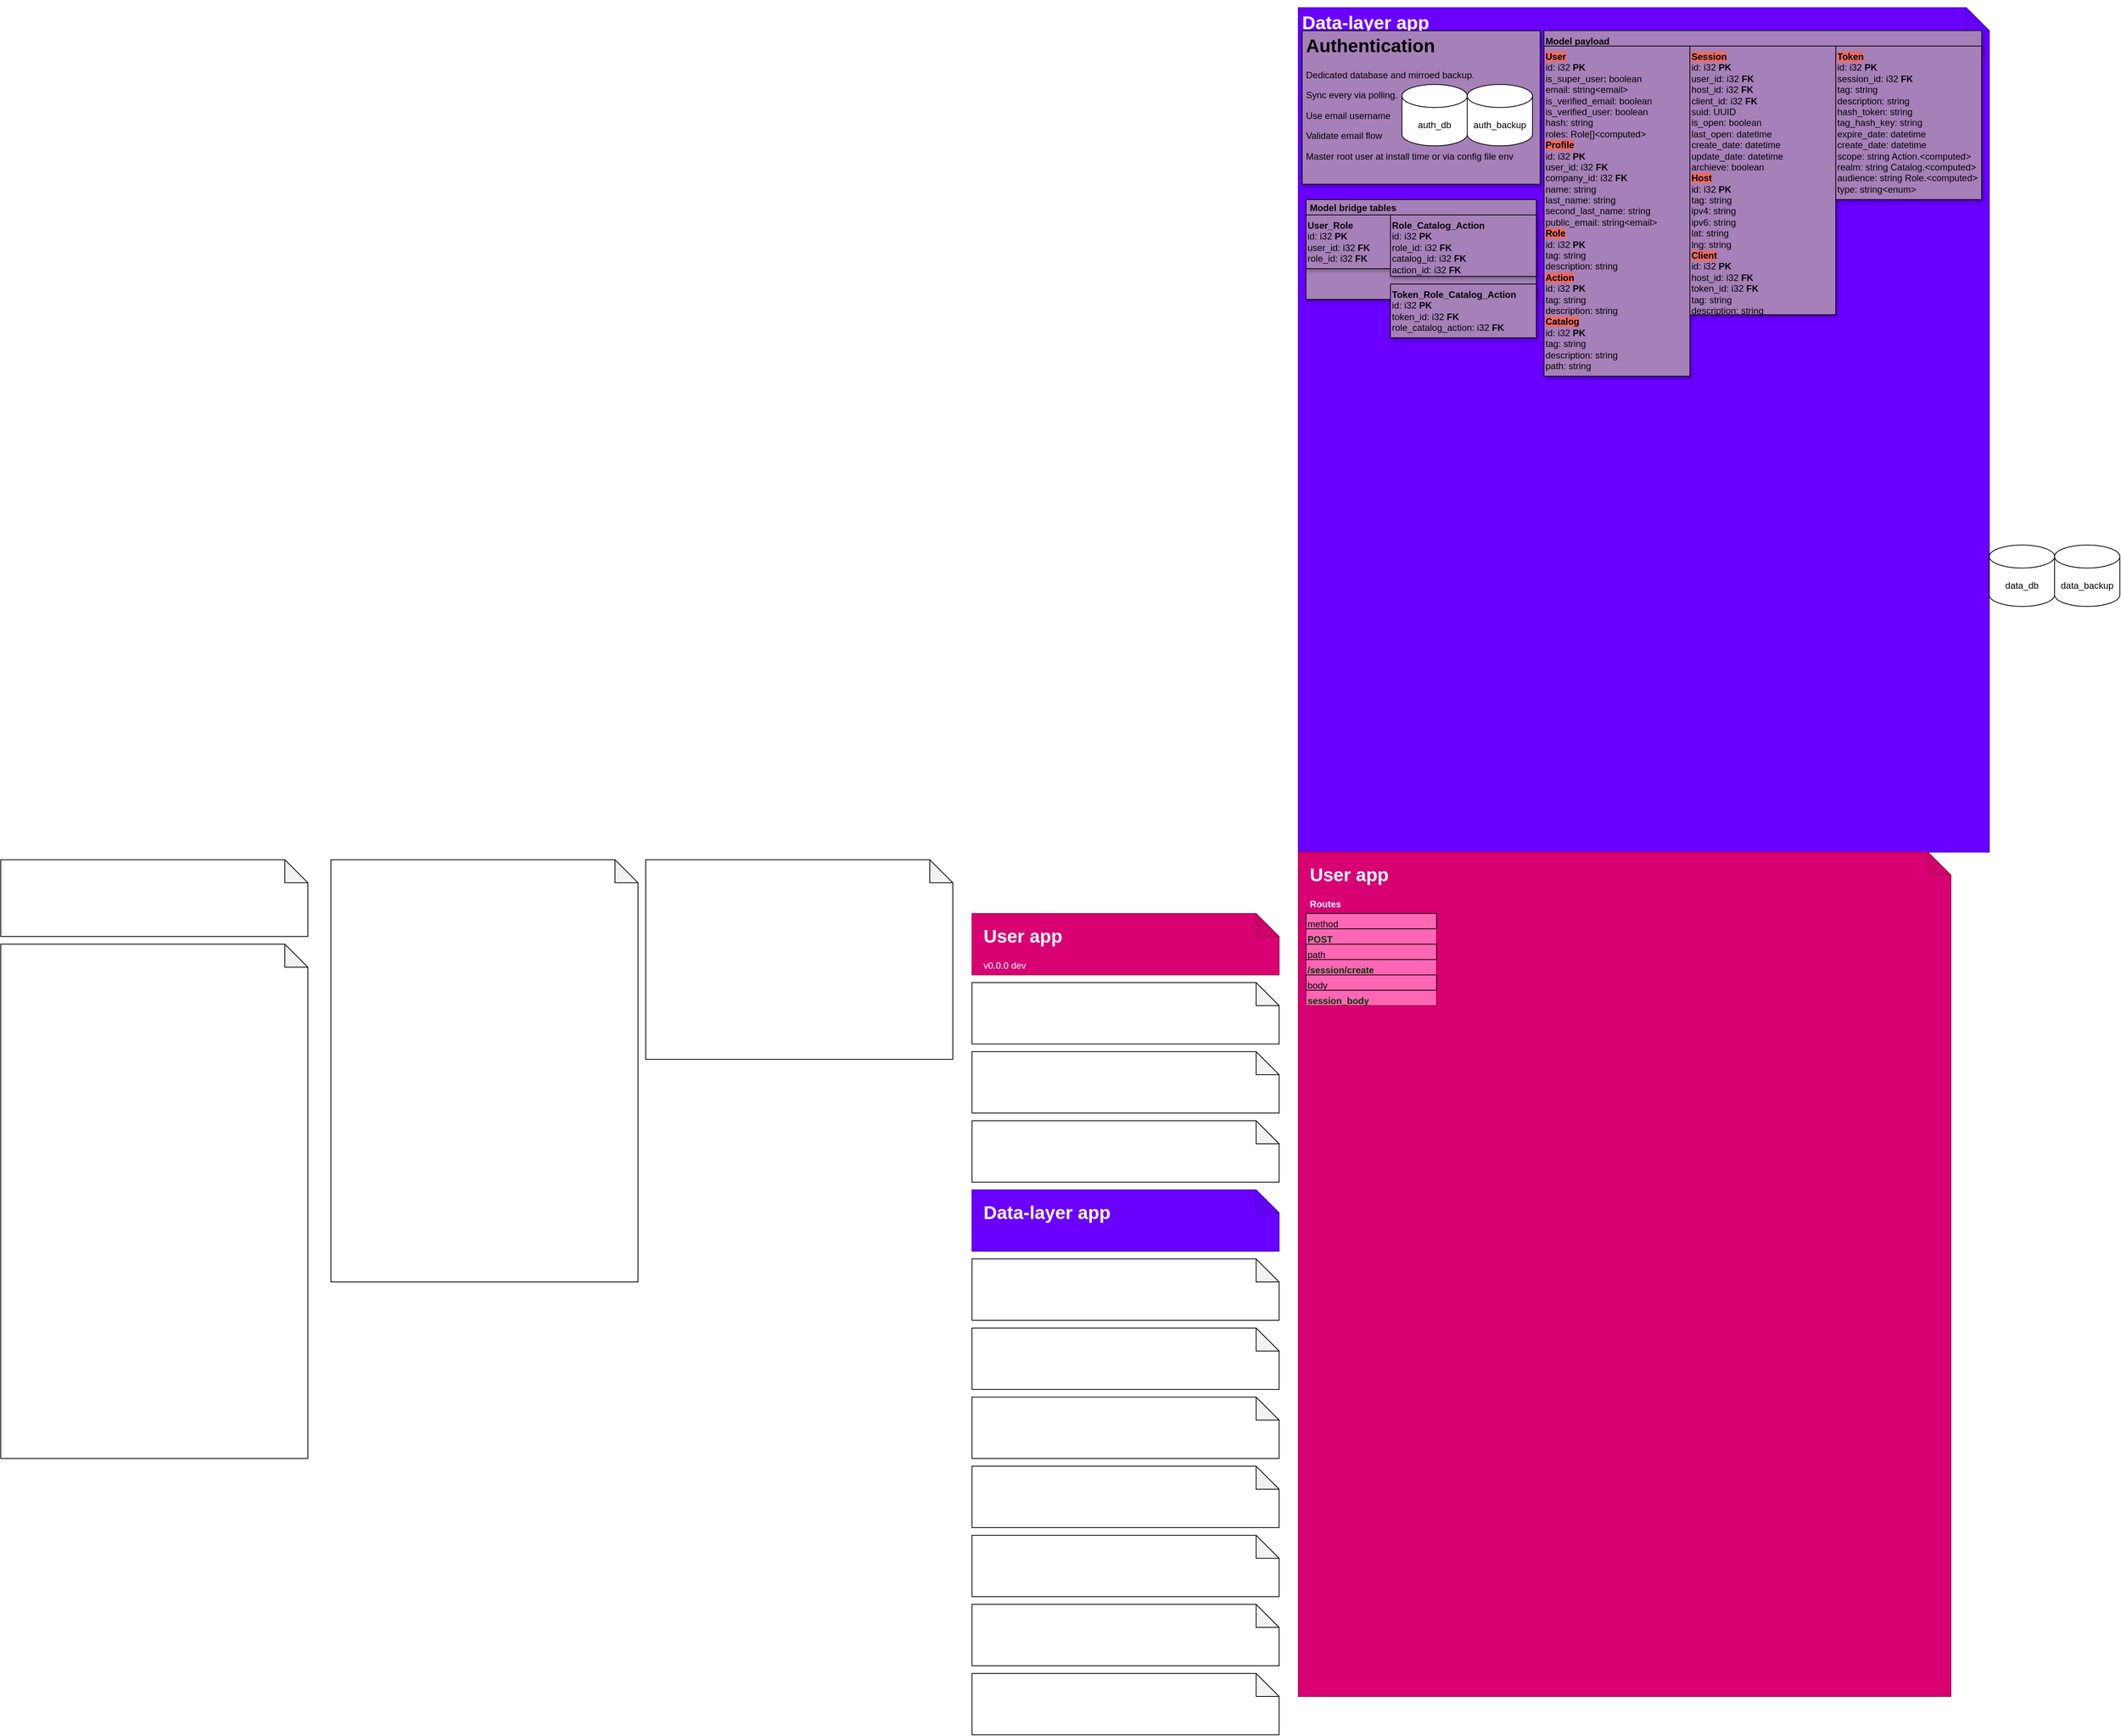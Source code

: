 <mxfile version="21.5.2" type="github">
  <diagram name="Page-1" id="CK9nf4KCI2I7pFjc9x5D">
    <mxGraphModel dx="1231" dy="2804" grid="1" gridSize="10" guides="1" tooltips="1" connect="1" arrows="1" fold="1" page="1" pageScale="1" pageWidth="850" pageHeight="1100" math="0" shadow="0">
      <root>
        <mxCell id="0" />
        <mxCell id="1" parent="0" />
        <mxCell id="qlUVa_-iQgWLDvTtryUB-4" value="" style="shape=note;whiteSpace=wrap;html=1;backgroundOutline=1;darkOpacity=0.05;fillColor=#6a00ff;fontColor=#ffffff;strokeColor=#3700CC;" parent="1" vertex="1">
          <mxGeometry x="1700" y="-1100" width="900" height="1100" as="geometry" />
        </mxCell>
        <mxCell id="qlUVa_-iQgWLDvTtryUB-9" value="&lt;h1&gt;Authentication&lt;/h1&gt;&lt;p&gt;Dedicated database and mirroed backup. &lt;br&gt;&lt;/p&gt;&lt;p&gt;Sync every via polling.&lt;br&gt;&lt;/p&gt;&lt;p&gt;Use email username&lt;/p&gt;&lt;p&gt;Validate email flow&lt;/p&gt;&lt;p&gt;Master root user at install time or via config file env&lt;/p&gt;&lt;p&gt;&lt;br&gt;&lt;/p&gt;&lt;b&gt;&lt;/b&gt;&lt;p&gt;&lt;br&gt;&lt;/p&gt;" style="text;html=1;strokeColor=#000000;fillColor=#A680B8;spacing=5;spacingTop=-20;whiteSpace=wrap;overflow=hidden;rounded=0;fontColor=#000000;shadow=1;" parent="1" vertex="1">
          <mxGeometry x="1705" y="-1070" width="310" height="200" as="geometry" />
        </mxCell>
        <mxCell id="klHbuM8uDpRpoRBJuKRg-9" value="" style="shape=note;whiteSpace=wrap;html=1;backgroundOutline=1;darkOpacity=0.05;" parent="1" vertex="1">
          <mxGeometry x="440" y="10" width="400" height="550" as="geometry" />
        </mxCell>
        <mxCell id="klHbuM8uDpRpoRBJuKRg-10" value="&lt;h1&gt;Business rules&lt;/h1&gt;&lt;ol&gt;&lt;li&gt;Installed via wizard GUI / CLI tool.&lt;/li&gt;&lt;li&gt;Prompt to create super user at first run.&lt;/li&gt;&lt;li&gt;Automatically run migrations on run&lt;/li&gt;&lt;li&gt;Automatically detect changes in migrations sql files and restart server&lt;/li&gt;&lt;li&gt;Gracefully shutdown and restart &lt;/li&gt;&lt;li&gt;Full control over database&lt;/li&gt;&lt;li&gt;Real time database connection&lt;/li&gt;&lt;li&gt;Data analytics&lt;/li&gt;&lt;li&gt;Distinct back-end push notification from individual web app push notifications&lt;/li&gt;&lt;li&gt;Encryption ? pem access to console (dashboard)&lt;/li&gt;&lt;li&gt;idk some sort of orchestration to feature horizontal scaling... leave for future versions, start with vertical scaling only.&lt;br&gt;&lt;/li&gt;&lt;/ol&gt;&lt;div&gt;&lt;br&gt;&lt;/div&gt;&lt;div&gt;&lt;br&gt;&lt;/div&gt;" style="text;html=1;strokeColor=none;fillColor=none;spacing=5;spacingTop=-20;whiteSpace=wrap;overflow=hidden;rounded=0;fontColor=#ffffff;align=left;fontStyle=0;verticalAlign=top;" parent="1" vertex="1">
          <mxGeometry x="450" y="10" width="380" height="530" as="geometry" />
        </mxCell>
        <mxCell id="klHbuM8uDpRpoRBJuKRg-16" value="" style="shape=note;whiteSpace=wrap;html=1;backgroundOutline=1;darkOpacity=0.05;" parent="1" vertex="1">
          <mxGeometry x="10" y="10" width="400" height="100" as="geometry" />
        </mxCell>
        <mxCell id="klHbuM8uDpRpoRBJuKRg-18" value="&lt;h1&gt;Description&lt;/h1&gt;Opinionated, standalone, self hosted, flexible back-end as a service&amp;nbsp; + web dev suite. Written in rust." style="text;html=1;strokeColor=none;fillColor=none;spacing=5;spacingTop=-20;whiteSpace=wrap;overflow=hidden;rounded=0;fontColor=#ffffff;align=left;fontStyle=0;verticalAlign=top;" parent="1" vertex="1">
          <mxGeometry x="20" y="10" width="380" height="90" as="geometry" />
        </mxCell>
        <mxCell id="klHbuM8uDpRpoRBJuKRg-20" value="" style="shape=note;whiteSpace=wrap;html=1;backgroundOutline=1;darkOpacity=0.05;" parent="1" vertex="1">
          <mxGeometry x="10" y="120" width="400" height="670" as="geometry" />
        </mxCell>
        <mxCell id="klHbuM8uDpRpoRBJuKRg-21" value="&lt;h1&gt;Features&lt;br&gt;&lt;/h1&gt;&lt;div&gt;&lt;ul&gt;&lt;li&gt;Authentication, authorization, roles. &lt;br&gt;&lt;/li&gt;&lt;li&gt;PostgreSQL databases, real time snapshots, rest APIs. SQL First, ORM last.&lt;/li&gt;&lt;li&gt;Data layer interfacing. Share the same data layer with your favorite front-end (export JSON-like data structures, automatically generate widgets on studio based on data layer interfaces)&lt;br&gt;&lt;/li&gt;&lt;li&gt;Functions (lambda) (typescript with node, maybe Kotlin JVM )&lt;br&gt;&lt;/li&gt;&lt;li&gt;File storage&lt;/li&gt;&lt;li&gt;Web App manager (create, manage, deploy, configure web apps, create from template, create from scratch, use any web framework, transparent and vanilla deploy workflow assisted with GUI)&lt;br&gt;&lt;/li&gt;&lt;li&gt;Web App studio (builder)&lt;br&gt;&lt;/li&gt;&lt;li&gt;Push notifications suite. Includes simple message broker and out of the box push notifications.&lt;br&gt;&lt;/li&gt;&lt;li&gt;Web sockets suite&lt;/li&gt;&lt;li&gt;CI/CD pipelines (for web apps, functions, and external servers) &lt;br&gt;&lt;/li&gt;&lt;li&gt;GitHub integrations&lt;/li&gt;&lt;li&gt;OAuth for management and development teams&lt;/li&gt;&lt;li&gt;OAuth for end users&lt;/li&gt;&lt;li&gt;CMS out of the box (preset database, rest apis and template web app)&lt;/li&gt;&lt;li&gt;Extensible. Use the web app studio to start with a template or drag-drop common or custom widgets, extend the generated app from studio or create your own from scratch. Use this apps to extend the back-end or provide a service to your end users. Example app ideas: CMS app, CRM app, point of sale app, static website app, dynamic website app, e-commerce app, surveys app, employee messaging app, end user - employee trouble shooting messaging app, employee voice call app, real time GPS monitoring app, browser game app, download page app, file archiving app. &lt;br&gt;&lt;/li&gt;&lt;li&gt;Plugin (web apps) store&lt;/li&gt;&lt;li&gt;Customizable. Use the official dashboard, fork it or make your own UI from scratch.&lt;br&gt;&lt;/li&gt;&lt;/ul&gt;&lt;/div&gt;" style="text;html=1;strokeColor=none;fillColor=none;spacing=5;spacingTop=-20;whiteSpace=wrap;overflow=hidden;rounded=0;fontColor=#ffffff;align=left;fontStyle=0;verticalAlign=top;" parent="1" vertex="1">
          <mxGeometry x="20" y="120" width="380" height="650" as="geometry" />
        </mxCell>
        <mxCell id="YIyZL2ha0DixRXkV2q8q-3" value="" style="shape=note;whiteSpace=wrap;html=1;backgroundOutline=1;darkOpacity=0.05;" parent="1" vertex="1">
          <mxGeometry x="850" y="10" width="400" height="260" as="geometry" />
        </mxCell>
        <mxCell id="YIyZL2ha0DixRXkV2q8q-4" value="&lt;h1&gt;Requirements&lt;br&gt;&lt;/h1&gt;&lt;ul&gt;&lt;li&gt;The server ships with builtin features.&lt;br&gt;&lt;/li&gt;&lt;li&gt;The list of features shipped-in may change over time.&lt;/li&gt;&lt;li&gt;This base features are referred as &quot;&lt;b&gt;base apps&lt;/b&gt;&quot;. &lt;/li&gt;&lt;li&gt;User developed &quot;&lt;b&gt;web apps&quot; &lt;/b&gt;are expected to consume the &lt;b&gt;base apps&lt;/b&gt; resources. Like hosting app, file storage app, data layer app, etc.&lt;/li&gt;&lt;li&gt;Features that consist of whole projects are described in the scope of back-end and server-side code. &lt;/li&gt;&lt;li&gt;By design any business logic should be implemented in this server to avoid duplication of architecture layers.&lt;/li&gt;&lt;li&gt;Application logic is OK to be implemented and described on the specific project requirements.&lt;/li&gt;&lt;/ul&gt;&lt;div&gt;&lt;br&gt;&lt;/div&gt;&lt;br&gt;&lt;div&gt;&lt;br&gt;&lt;/div&gt;" style="text;html=1;strokeColor=none;fillColor=none;spacing=5;spacingTop=-20;whiteSpace=wrap;overflow=hidden;rounded=0;fontColor=#ffffff;align=left;fontStyle=0;verticalAlign=top;" parent="1" vertex="1">
          <mxGeometry x="860" y="10" width="380" height="250" as="geometry" />
        </mxCell>
        <mxCell id="YIyZL2ha0DixRXkV2q8q-7" value="" style="shape=note;whiteSpace=wrap;html=1;backgroundOutline=1;darkOpacity=0.05;fillColor=#d80073;fontColor=#ffffff;strokeColor=#A50040;" parent="1" vertex="1">
          <mxGeometry x="1275" y="80" width="400" height="80" as="geometry" />
        </mxCell>
        <mxCell id="fmhTsbL_tRKqL0MWWiDu-1" value="&lt;h1&gt;User app&lt;br&gt;&lt;/h1&gt;&lt;div&gt;v0.0.0 dev &lt;br&gt;&lt;/div&gt;&lt;br&gt;&lt;div&gt;&lt;br&gt;&lt;/div&gt;" style="text;html=1;strokeColor=none;fillColor=none;spacing=5;spacingTop=-20;whiteSpace=wrap;overflow=hidden;rounded=0;fontColor=#ffffff;align=left;fontStyle=0;verticalAlign=top;" parent="1" vertex="1">
          <mxGeometry x="1285" y="90" width="380" height="70" as="geometry" />
        </mxCell>
        <mxCell id="fmhTsbL_tRKqL0MWWiDu-2" value="" style="shape=note;whiteSpace=wrap;html=1;backgroundOutline=1;darkOpacity=0.05;" parent="1" vertex="1">
          <mxGeometry x="1275" y="170" width="400" height="80" as="geometry" />
        </mxCell>
        <mxCell id="fmhTsbL_tRKqL0MWWiDu-3" value="&lt;h1&gt;Storage app&lt;br&gt;&lt;/h1&gt;&lt;div&gt;&lt;br&gt;&lt;/div&gt;&lt;br&gt;&lt;div&gt;&lt;br&gt;&lt;/div&gt;" style="text;html=1;strokeColor=none;fillColor=none;spacing=5;spacingTop=-20;whiteSpace=wrap;overflow=hidden;rounded=0;fontColor=#ffffff;align=left;fontStyle=0;verticalAlign=top;" parent="1" vertex="1">
          <mxGeometry x="1285" y="180" width="380" height="60" as="geometry" />
        </mxCell>
        <mxCell id="fmhTsbL_tRKqL0MWWiDu-4" value="" style="shape=note;whiteSpace=wrap;html=1;backgroundOutline=1;darkOpacity=0.05;" parent="1" vertex="1">
          <mxGeometry x="1275" y="260" width="400" height="80" as="geometry" />
        </mxCell>
        <mxCell id="fmhTsbL_tRKqL0MWWiDu-5" value="&lt;h1&gt;Hosting app&lt;br&gt;&lt;/h1&gt;&lt;div&gt;&lt;br&gt;&lt;/div&gt;&lt;br&gt;&lt;div&gt;&lt;br&gt;&lt;/div&gt;" style="text;html=1;strokeColor=none;fillColor=none;spacing=5;spacingTop=-20;whiteSpace=wrap;overflow=hidden;rounded=0;fontColor=#ffffff;align=left;fontStyle=0;verticalAlign=top;" parent="1" vertex="1">
          <mxGeometry x="1285" y="270" width="380" height="60" as="geometry" />
        </mxCell>
        <mxCell id="fmhTsbL_tRKqL0MWWiDu-8" value="" style="shape=note;whiteSpace=wrap;html=1;backgroundOutline=1;darkOpacity=0.05;" parent="1" vertex="1">
          <mxGeometry x="1275" y="350" width="400" height="80" as="geometry" />
        </mxCell>
        <mxCell id="fmhTsbL_tRKqL0MWWiDu-9" value="&lt;h1&gt;Databases app&lt;br&gt;&lt;/h1&gt;&lt;div&gt;&lt;br&gt;&lt;/div&gt;&lt;br&gt;&lt;div&gt;&lt;br&gt;&lt;/div&gt;" style="text;html=1;strokeColor=none;fillColor=none;spacing=5;spacingTop=-20;whiteSpace=wrap;overflow=hidden;rounded=0;fontColor=#ffffff;align=left;fontStyle=0;verticalAlign=top;" parent="1" vertex="1">
          <mxGeometry x="1285" y="360" width="380" height="60" as="geometry" />
        </mxCell>
        <mxCell id="fmhTsbL_tRKqL0MWWiDu-10" value="" style="shape=note;whiteSpace=wrap;html=1;backgroundOutline=1;darkOpacity=0.05;fillColor=#6a00ff;fontColor=#ffffff;strokeColor=#3700CC;" parent="1" vertex="1">
          <mxGeometry x="1275" y="440" width="400" height="80" as="geometry" />
        </mxCell>
        <mxCell id="fmhTsbL_tRKqL0MWWiDu-11" value="&lt;h1&gt;Data-layer app&lt;br&gt;&lt;/h1&gt;&lt;div&gt;&lt;br&gt;&lt;/div&gt;&lt;br&gt;&lt;div&gt;&lt;br&gt;&lt;/div&gt;" style="text;html=1;strokeColor=none;fillColor=none;spacing=5;spacingTop=-20;whiteSpace=wrap;overflow=hidden;rounded=0;fontColor=#ffffff;align=left;fontStyle=0;verticalAlign=top;" parent="1" vertex="1">
          <mxGeometry x="1285" y="450" width="380" height="60" as="geometry" />
        </mxCell>
        <mxCell id="fmhTsbL_tRKqL0MWWiDu-12" value="" style="shape=note;whiteSpace=wrap;html=1;backgroundOutline=1;darkOpacity=0.05;" parent="1" vertex="1">
          <mxGeometry x="1275" y="530" width="400" height="80" as="geometry" />
        </mxCell>
        <mxCell id="fmhTsbL_tRKqL0MWWiDu-13" value="&lt;h1&gt;Web-apps app&lt;br&gt;&lt;/h1&gt;&lt;div&gt;&lt;br&gt;&lt;/div&gt;&lt;br&gt;&lt;div&gt;&lt;br&gt;&lt;/div&gt;" style="text;html=1;strokeColor=none;fillColor=none;spacing=5;spacingTop=-20;whiteSpace=wrap;overflow=hidden;rounded=0;fontColor=#ffffff;align=left;fontStyle=0;verticalAlign=top;" parent="1" vertex="1">
          <mxGeometry x="1285" y="540" width="380" height="60" as="geometry" />
        </mxCell>
        <mxCell id="fmhTsbL_tRKqL0MWWiDu-14" value="" style="shape=note;whiteSpace=wrap;html=1;backgroundOutline=1;darkOpacity=0.05;" parent="1" vertex="1">
          <mxGeometry x="1275" y="620" width="400" height="80" as="geometry" />
        </mxCell>
        <mxCell id="fmhTsbL_tRKqL0MWWiDu-15" value="&lt;h1&gt;Web-app Studio app&lt;br&gt;&lt;/h1&gt;&lt;div&gt;&lt;br&gt;&lt;/div&gt;&lt;br&gt;" style="text;html=1;strokeColor=none;fillColor=none;spacing=5;spacingTop=-20;whiteSpace=wrap;overflow=hidden;rounded=0;fontColor=#ffffff;align=left;fontStyle=0;verticalAlign=top;" parent="1" vertex="1">
          <mxGeometry x="1285" y="630" width="380" height="60" as="geometry" />
        </mxCell>
        <mxCell id="fmhTsbL_tRKqL0MWWiDu-16" value="" style="shape=note;whiteSpace=wrap;html=1;backgroundOutline=1;darkOpacity=0.05;" parent="1" vertex="1">
          <mxGeometry x="1275" y="710" width="400" height="80" as="geometry" />
        </mxCell>
        <mxCell id="fmhTsbL_tRKqL0MWWiDu-17" value="&lt;h1&gt;Functions app&lt;br&gt;&lt;/h1&gt;&lt;div&gt;&lt;br&gt;&lt;/div&gt;&lt;br&gt;&lt;div&gt;&lt;br&gt;&lt;/div&gt;" style="text;html=1;strokeColor=none;fillColor=none;spacing=5;spacingTop=-20;whiteSpace=wrap;overflow=hidden;rounded=0;fontColor=#ffffff;align=left;fontStyle=0;verticalAlign=top;" parent="1" vertex="1">
          <mxGeometry x="1285" y="720" width="380" height="60" as="geometry" />
        </mxCell>
        <mxCell id="fmhTsbL_tRKqL0MWWiDu-18" value="" style="shape=note;whiteSpace=wrap;html=1;backgroundOutline=1;darkOpacity=0.05;" parent="1" vertex="1">
          <mxGeometry x="1275" y="800" width="400" height="80" as="geometry" />
        </mxCell>
        <mxCell id="fmhTsbL_tRKqL0MWWiDu-19" value="&lt;h1&gt;Websockets app&lt;br&gt;&lt;/h1&gt;&lt;div&gt;&lt;br&gt;&lt;/div&gt;&lt;br&gt;&lt;div&gt;&lt;br&gt;&lt;/div&gt;" style="text;html=1;strokeColor=none;fillColor=none;spacing=5;spacingTop=-20;whiteSpace=wrap;overflow=hidden;rounded=0;fontColor=#ffffff;align=left;fontStyle=0;verticalAlign=top;" parent="1" vertex="1">
          <mxGeometry x="1285" y="810" width="380" height="60" as="geometry" />
        </mxCell>
        <mxCell id="fmhTsbL_tRKqL0MWWiDu-20" value="" style="shape=note;whiteSpace=wrap;html=1;backgroundOutline=1;darkOpacity=0.05;" parent="1" vertex="1">
          <mxGeometry x="1275" y="890" width="400" height="80" as="geometry" />
        </mxCell>
        <mxCell id="fmhTsbL_tRKqL0MWWiDu-21" value="&lt;h1&gt;CI/CD app&lt;br&gt;&lt;/h1&gt;&lt;div&gt;&lt;br&gt;&lt;/div&gt;&lt;br&gt;&lt;div&gt;&lt;br&gt;&lt;/div&gt;" style="text;html=1;strokeColor=none;fillColor=none;spacing=5;spacingTop=-20;whiteSpace=wrap;overflow=hidden;rounded=0;fontColor=#ffffff;align=left;fontStyle=0;verticalAlign=top;" parent="1" vertex="1">
          <mxGeometry x="1285" y="900" width="380" height="60" as="geometry" />
        </mxCell>
        <mxCell id="fmhTsbL_tRKqL0MWWiDu-22" value="" style="shape=note;whiteSpace=wrap;html=1;backgroundOutline=1;darkOpacity=0.05;" parent="1" vertex="1">
          <mxGeometry x="1275" y="980" width="400" height="80" as="geometry" />
        </mxCell>
        <mxCell id="fmhTsbL_tRKqL0MWWiDu-23" value="&lt;h1&gt;Push notifications app&lt;br&gt;&lt;/h1&gt;&lt;div&gt;&lt;br&gt;&lt;/div&gt;&lt;br&gt;&lt;div&gt;&lt;br&gt;&lt;/div&gt;" style="text;html=1;strokeColor=none;fillColor=none;spacing=5;spacingTop=-20;whiteSpace=wrap;overflow=hidden;rounded=0;fontColor=#ffffff;align=left;fontStyle=0;verticalAlign=top;" parent="1" vertex="1">
          <mxGeometry x="1285" y="990" width="380" height="60" as="geometry" />
        </mxCell>
        <mxCell id="fmhTsbL_tRKqL0MWWiDu-24" value="" style="shape=note;whiteSpace=wrap;html=1;backgroundOutline=1;darkOpacity=0.05;" parent="1" vertex="1">
          <mxGeometry x="1275" y="1070" width="400" height="80" as="geometry" />
        </mxCell>
        <mxCell id="fmhTsbL_tRKqL0MWWiDu-25" value="&lt;h1&gt;Plugins app&lt;br&gt;&lt;/h1&gt;&lt;div&gt;&lt;br&gt;&lt;/div&gt;&lt;br&gt;&lt;div&gt;&lt;br&gt;&lt;/div&gt;" style="text;html=1;strokeColor=none;fillColor=none;spacing=5;spacingTop=-20;whiteSpace=wrap;overflow=hidden;rounded=0;fontColor=#ffffff;align=left;fontStyle=0;verticalAlign=top;" parent="1" vertex="1">
          <mxGeometry x="1285" y="1080" width="380" height="60" as="geometry" />
        </mxCell>
        <mxCell id="fmhTsbL_tRKqL0MWWiDu-27" value="&lt;h1&gt;Base apps&lt;br&gt;&lt;/h1&gt;&lt;div&gt;&lt;br&gt;&lt;/div&gt;&lt;br&gt;&lt;div&gt;&lt;br&gt;&lt;/div&gt;" style="text;html=1;strokeColor=none;fillColor=none;spacing=5;spacingTop=-20;whiteSpace=wrap;overflow=hidden;rounded=0;fontColor=#ffffff;align=left;fontStyle=0;verticalAlign=top;" parent="1" vertex="1">
          <mxGeometry x="1275" y="10" width="380" height="60" as="geometry" />
        </mxCell>
        <mxCell id="qlUVa_-iQgWLDvTtryUB-1" value="" style="shape=note;whiteSpace=wrap;html=1;backgroundOutline=1;darkOpacity=0.05;fillColor=#d80073;fontColor=#ffffff;strokeColor=#A50040;" parent="1" vertex="1">
          <mxGeometry x="1700" width="850" height="1100" as="geometry" />
        </mxCell>
        <mxCell id="qlUVa_-iQgWLDvTtryUB-2" value="&lt;h1&gt;User app&lt;/h1&gt;&lt;div&gt;&lt;b&gt;Routes&lt;/b&gt;&lt;/div&gt;" style="text;html=1;strokeColor=none;fillColor=none;spacing=5;spacingTop=-20;whiteSpace=wrap;overflow=hidden;rounded=0;fontColor=#ffffff;align=left;fontStyle=0;verticalAlign=top;" parent="1" vertex="1">
          <mxGeometry x="1710" y="10" width="820" height="70" as="geometry" />
        </mxCell>
        <mxCell id="qlUVa_-iQgWLDvTtryUB-5" value="&lt;h1&gt;Data-layer app&lt;br&gt;&lt;/h1&gt;&lt;div&gt;&lt;br&gt;&lt;/div&gt;&lt;br&gt;&lt;div&gt;&lt;br&gt;&lt;/div&gt;" style="text;html=1;strokeColor=none;fillColor=none;spacing=5;spacingTop=-20;whiteSpace=wrap;overflow=hidden;rounded=0;fontColor=#ffffff;align=left;fontStyle=0;verticalAlign=top;" parent="1" vertex="1">
          <mxGeometry x="1700" y="-1100" width="830" height="30" as="geometry" />
        </mxCell>
        <mxCell id="qlUVa_-iQgWLDvTtryUB-10" value="data_backup" style="shape=cylinder3;whiteSpace=wrap;html=1;boundedLbl=1;backgroundOutline=1;size=15;" parent="1" vertex="1">
          <mxGeometry x="2685" y="-400" width="85" height="80" as="geometry" />
        </mxCell>
        <mxCell id="qlUVa_-iQgWLDvTtryUB-11" value="data_db" style="shape=cylinder3;whiteSpace=wrap;html=1;boundedLbl=1;backgroundOutline=1;size=15;" parent="1" vertex="1">
          <mxGeometry x="2600" y="-400" width="85" height="80" as="geometry" />
        </mxCell>
        <mxCell id="qlUVa_-iQgWLDvTtryUB-17" value="auth_backup" style="shape=cylinder3;whiteSpace=wrap;html=1;boundedLbl=1;backgroundOutline=1;size=15;" parent="1" vertex="1">
          <mxGeometry x="1920" y="-1000" width="85" height="80" as="geometry" />
        </mxCell>
        <mxCell id="qlUVa_-iQgWLDvTtryUB-18" value="auth_db" style="shape=cylinder3;whiteSpace=wrap;html=1;boundedLbl=1;backgroundOutline=1;size=15;" parent="1" vertex="1">
          <mxGeometry x="1835" y="-1000" width="85" height="80" as="geometry" />
        </mxCell>
        <mxCell id="iaBh0g7A5b2rrNCw3fFz-6" value="" style="rounded=0;whiteSpace=wrap;html=1;fillColor=#FF66B3;fontColor=#ffffff;strokeColor=#A50040;" vertex="1" parent="1">
          <mxGeometry x="1710" y="80" width="170" height="120" as="geometry" />
        </mxCell>
        <mxCell id="iaBh0g7A5b2rrNCw3fFz-9" value="method" style="text;html=1;strokeColor=#000000;fillColor=none;align=left;verticalAlign=top;whiteSpace=wrap;rounded=0;labelBorderColor=none;" vertex="1" parent="1">
          <mxGeometry x="1710" y="80" width="170" height="20" as="geometry" />
        </mxCell>
        <mxCell id="iaBh0g7A5b2rrNCw3fFz-11" value="path" style="text;html=1;strokeColor=#000000;fillColor=none;align=left;verticalAlign=top;whiteSpace=wrap;rounded=0;labelBorderColor=none;" vertex="1" parent="1">
          <mxGeometry x="1710" y="120" width="170" height="20" as="geometry" />
        </mxCell>
        <mxCell id="iaBh0g7A5b2rrNCw3fFz-13" value="body" style="text;html=1;strokeColor=#000000;fillColor=none;align=left;verticalAlign=top;whiteSpace=wrap;rounded=0;labelBorderColor=none;" vertex="1" parent="1">
          <mxGeometry x="1710" y="160" width="170" height="20" as="geometry" />
        </mxCell>
        <mxCell id="iaBh0g7A5b2rrNCw3fFz-15" value="session_body" style="text;html=1;strokeColor=none;fillColor=none;align=left;verticalAlign=top;whiteSpace=wrap;rounded=0;labelBorderColor=none;fontColor=#003300;fontStyle=1" vertex="1" parent="1">
          <mxGeometry x="1710" y="180" width="170" height="20" as="geometry" />
        </mxCell>
        <mxCell id="iaBh0g7A5b2rrNCw3fFz-17" value="/session/create" style="text;html=1;strokeColor=none;fillColor=none;align=left;verticalAlign=top;whiteSpace=wrap;rounded=0;labelBorderColor=none;fontColor=#003300;fontStyle=1" vertex="1" parent="1">
          <mxGeometry x="1710" y="140" width="170" height="20" as="geometry" />
        </mxCell>
        <mxCell id="iaBh0g7A5b2rrNCw3fFz-18" value="POST" style="text;html=1;strokeColor=none;fillColor=none;align=left;verticalAlign=top;whiteSpace=wrap;rounded=0;labelBorderColor=none;fontColor=#003300;fontStyle=1" vertex="1" parent="1">
          <mxGeometry x="1710" y="100" width="170" height="20" as="geometry" />
        </mxCell>
        <mxCell id="iaBh0g7A5b2rrNCw3fFz-19" value="Model payload" style="text;html=1;strokeColor=#003300;fillColor=#A680B8;align=left;verticalAlign=top;whiteSpace=wrap;rounded=0;fontStyle=1;fontColor=#000000;shadow=1;" vertex="1" parent="1">
          <mxGeometry x="2020" y="-1070" width="570" height="30" as="geometry" />
        </mxCell>
        <mxCell id="iaBh0g7A5b2rrNCw3fFz-20" value="&lt;div&gt;&lt;br&gt;&lt;/div&gt;&lt;div&gt;&lt;b&gt;Model bridge tables&lt;/b&gt;&lt;br&gt;&lt;/div&gt;" style="text;html=1;strokeColor=#000000;fillColor=#A680B8;spacing=5;spacingTop=-20;whiteSpace=wrap;overflow=hidden;rounded=0;fontColor=#000000;shadow=1;" vertex="1" parent="1">
          <mxGeometry x="1710" y="-850" width="300" height="130" as="geometry" />
        </mxCell>
        <mxCell id="iaBh0g7A5b2rrNCw3fFz-4" value="&lt;div&gt;&lt;b&gt;User_Role&lt;/b&gt;&lt;/div&gt;&lt;div&gt;id: i32 &lt;b&gt;PK&lt;/b&gt;&lt;/div&gt;&lt;div&gt;user_id: i32 &lt;b&gt;FK&lt;/b&gt;&lt;/div&gt;&lt;div&gt;role_id: i32 &lt;b&gt;FK&lt;/b&gt;&lt;/div&gt;" style="text;html=1;strokeColor=#000000;fillColor=#A680B8;align=left;verticalAlign=top;whiteSpace=wrap;rounded=0;fontColor=#000000;shadow=1;" vertex="1" parent="1">
          <mxGeometry x="1710" y="-830" width="190" height="70" as="geometry" />
        </mxCell>
        <mxCell id="iaBh0g7A5b2rrNCw3fFz-21" value="&lt;b&gt;Role_Catalog_Action&lt;/b&gt;&lt;div&gt;id: i32 &lt;b&gt;PK&lt;/b&gt;&lt;div&gt;role_id: i32 &lt;b&gt;FK&lt;/b&gt;&lt;/div&gt;&lt;div&gt;catalog_id: i32 &lt;b&gt;FK&lt;/b&gt;&lt;/div&gt;&lt;div&gt;action_id: i32 &lt;b&gt;FK&lt;/b&gt;&lt;br&gt;&lt;b&gt;&lt;/b&gt;&lt;/div&gt;&lt;/div&gt;" style="text;html=1;strokeColor=#000000;fillColor=#A680B8;align=left;verticalAlign=top;whiteSpace=wrap;rounded=0;fontColor=#000000;shadow=1;" vertex="1" parent="1">
          <mxGeometry x="1820" y="-830" width="190" height="80" as="geometry" />
        </mxCell>
        <mxCell id="iaBh0g7A5b2rrNCw3fFz-5" value="&lt;div&gt;&lt;b&gt;Token_Role_Catalog_Action&lt;/b&gt;&lt;/div&gt;&lt;div&gt;id: i32 &lt;b&gt;PK&lt;/b&gt;&lt;/div&gt;&lt;div&gt;token_id: i32 &lt;b&gt;FK&lt;/b&gt;&lt;br&gt;&lt;/div&gt;&lt;div&gt;role_catalog_action: i32 &lt;b&gt;FK&lt;/b&gt;&lt;br&gt;&lt;/div&gt;" style="text;html=1;strokeColor=#000000;fillColor=#A680B8;align=left;verticalAlign=top;whiteSpace=wrap;rounded=0;fontColor=#000000;shadow=1;" vertex="1" parent="1">
          <mxGeometry x="1820" y="-740" width="190" height="70" as="geometry" />
        </mxCell>
        <mxCell id="qlUVa_-iQgWLDvTtryUB-20" value="&lt;span style=&quot;background-color: rgb(234, 107, 102);&quot;&gt;&lt;b&gt;User&lt;/b&gt;&lt;/span&gt;&lt;br&gt;&lt;div&gt;id: i32 &lt;b&gt;PK&lt;/b&gt;&lt;/div&gt;&lt;div&gt;is_super_user&lt;b&gt;: &lt;/b&gt;boolean&lt;br&gt;&lt;/div&gt;email: string&amp;lt;email&amp;gt;&lt;br&gt;is_verified_email: boolean&lt;br&gt;is_verified_user: boolean&lt;br&gt;hash: string&lt;br&gt;&lt;div&gt;roles: Role[]&amp;lt;computed&amp;gt;&lt;br&gt;&lt;/div&gt;&lt;span style=&quot;background-color: rgb(234, 107, 102);&quot;&gt;&lt;b&gt;Profile&lt;/b&gt;&lt;/span&gt;&lt;br&gt;id: i32 &lt;b&gt;PK&lt;/b&gt;&lt;br&gt;user_id: i32 &lt;b&gt;FK&lt;/b&gt;&lt;br&gt;company_id: i32 &lt;b&gt;FK&lt;/b&gt;&lt;br&gt;name: string&lt;br&gt;last_name: string&lt;br&gt;second_last_name: string&lt;br&gt;&lt;div&gt;public_email: string&amp;lt;email&amp;gt;&lt;/div&gt;&lt;div&gt;&lt;span style=&quot;background-color: rgb(234, 107, 102);&quot;&gt;&lt;b&gt;Role&lt;/b&gt;&lt;/span&gt;&lt;/div&gt;&lt;div&gt;id: i32 &lt;b&gt;PK&lt;/b&gt;&lt;div&gt;tag: string&lt;/div&gt;&lt;/div&gt;&lt;div&gt;description: string&lt;/div&gt;&lt;div&gt;&lt;span style=&quot;background-color: rgb(234, 107, 102);&quot;&gt;&lt;b&gt;Action&lt;/b&gt;&lt;/span&gt;&lt;/div&gt;&lt;div&gt;id: i32 &lt;b&gt;PK&lt;/b&gt;&lt;/div&gt;&lt;div&gt;tag: string&lt;br&gt;&lt;/div&gt;&lt;div&gt;description: string&lt;/div&gt;&lt;div&gt;&lt;span style=&quot;background-color: rgb(234, 107, 102);&quot;&gt;&lt;b&gt;Catalog&lt;/b&gt;&lt;/span&gt;&lt;/div&gt;&lt;div&gt;&lt;div&gt;id: i32 &lt;b&gt;PK&lt;/b&gt;&lt;/div&gt;&lt;div&gt;tag: string&lt;br&gt;&lt;/div&gt;description: string&lt;/div&gt;&lt;div&gt;path: string&lt;br&gt;&lt;/div&gt;" style="text;html=1;strokeColor=#000000;fillColor=#A680B8;align=left;verticalAlign=top;whiteSpace=wrap;rounded=0;labelPosition=center;verticalLabelPosition=middle;fontColor=#000000;shadow=1;" parent="1" vertex="1">
          <mxGeometry x="2020" y="-1050" width="190" height="430" as="geometry" />
        </mxCell>
        <mxCell id="iaBh0g7A5b2rrNCw3fFz-1" value="&lt;span style=&quot;background-color: rgb(234, 107, 102);&quot;&gt;&lt;b&gt;Session&lt;/b&gt;&lt;/span&gt;&lt;br&gt;&lt;div&gt;id: i32 &lt;b&gt;PK&lt;/b&gt;&lt;/div&gt;&lt;div&gt;user_id: i32 &lt;b&gt;FK&lt;/b&gt;&lt;/div&gt;&lt;div&gt;host_id: i32 &lt;b&gt;FK&lt;/b&gt;&lt;br&gt;client_id: i32 &lt;b&gt;FK&lt;/b&gt;&lt;b&gt;&lt;/b&gt;&lt;div&gt;suid: UUID&lt;/div&gt;&lt;/div&gt;&lt;div&gt;is_open: boolean&lt;/div&gt;&lt;div&gt;last_open: datetime&lt;b&gt;&lt;/b&gt;&lt;div&gt;create_date: datetime&lt;/div&gt;&lt;/div&gt;&lt;div&gt;update_date: datetime&lt;br&gt;&lt;/div&gt;&lt;div&gt;archieve: boolean&lt;/div&gt;&lt;div&gt;&lt;span style=&quot;background-color: rgb(234, 107, 102);&quot;&gt;&lt;b&gt;Host&lt;/b&gt;&lt;/span&gt;&lt;br&gt;&lt;div&gt;&lt;div&gt;id: i32 &lt;b&gt;PK&lt;/b&gt;&lt;/div&gt;&lt;div&gt;tag: string&lt;br&gt;&lt;/div&gt;ipv4: string&lt;br&gt;ipv6: string&lt;br&gt;lat: string&lt;br&gt;lng: string&lt;/div&gt;&lt;span style=&quot;background-color: rgb(234, 107, 102);&quot;&gt;&lt;b&gt;Client&lt;/b&gt;&lt;/span&gt;&lt;br&gt;&lt;b&gt;&lt;/b&gt;&lt;div&gt;id: i32 &lt;b&gt;PK&lt;/b&gt;&lt;b&gt;&lt;/b&gt;&lt;b&gt;&lt;/b&gt;&lt;br&gt;&lt;b&gt;&lt;b&gt;&lt;/b&gt;&lt;/b&gt;&lt;div&gt;&lt;div&gt;host_id: i32 &lt;b&gt;FK&lt;/b&gt;&lt;/div&gt;&lt;div&gt;token_id: i32 &lt;b&gt;FK&lt;/b&gt;&lt;br&gt;&lt;/div&gt;&lt;/div&gt;&lt;/div&gt;&lt;div&gt;tag: string&lt;/div&gt;description: string&lt;/div&gt;" style="text;html=1;strokeColor=#000000;fillColor=#A680B8;align=left;verticalAlign=top;whiteSpace=wrap;rounded=0;fontColor=#000000;shadow=1;" vertex="1" parent="1">
          <mxGeometry x="2210" y="-1050" width="190" height="350" as="geometry" />
        </mxCell>
        <mxCell id="iaBh0g7A5b2rrNCw3fFz-3" value="&lt;span style=&quot;background-color: rgb(234, 107, 102);&quot;&gt;&lt;b&gt;Token&lt;/b&gt;&lt;/span&gt;&lt;br&gt;&lt;div&gt;id: i32 &lt;b&gt;PK&lt;/b&gt;&lt;div&gt;session_id: i32 &lt;b&gt;FK&lt;/b&gt;&lt;/div&gt;&lt;/div&gt;&lt;div&gt;tag: string&lt;/div&gt;&lt;div&gt;description: string&lt;br&gt;&lt;/div&gt;hash_token: string&lt;br&gt;tag_hash_key: string&lt;br&gt;expire_date: datetime&lt;br&gt;create_date: datetime&lt;br&gt;scope: string Action.&amp;lt;computed&amp;gt;&lt;div&gt;realm: string Catalog.&amp;lt;computed&amp;gt;&lt;/div&gt;&lt;div&gt;audience: string Role.&amp;lt;computed&amp;gt;&lt;br&gt;&lt;/div&gt;&lt;div&gt;type: string&amp;lt;enum&amp;gt;&lt;/div&gt;" style="text;html=1;strokeColor=#000000;fillColor=#A680B8;align=left;verticalAlign=top;whiteSpace=wrap;rounded=0;fontColor=#000000;shadow=1;" vertex="1" parent="1">
          <mxGeometry x="2400" y="-1050" width="190" height="200" as="geometry" />
        </mxCell>
      </root>
    </mxGraphModel>
  </diagram>
</mxfile>
